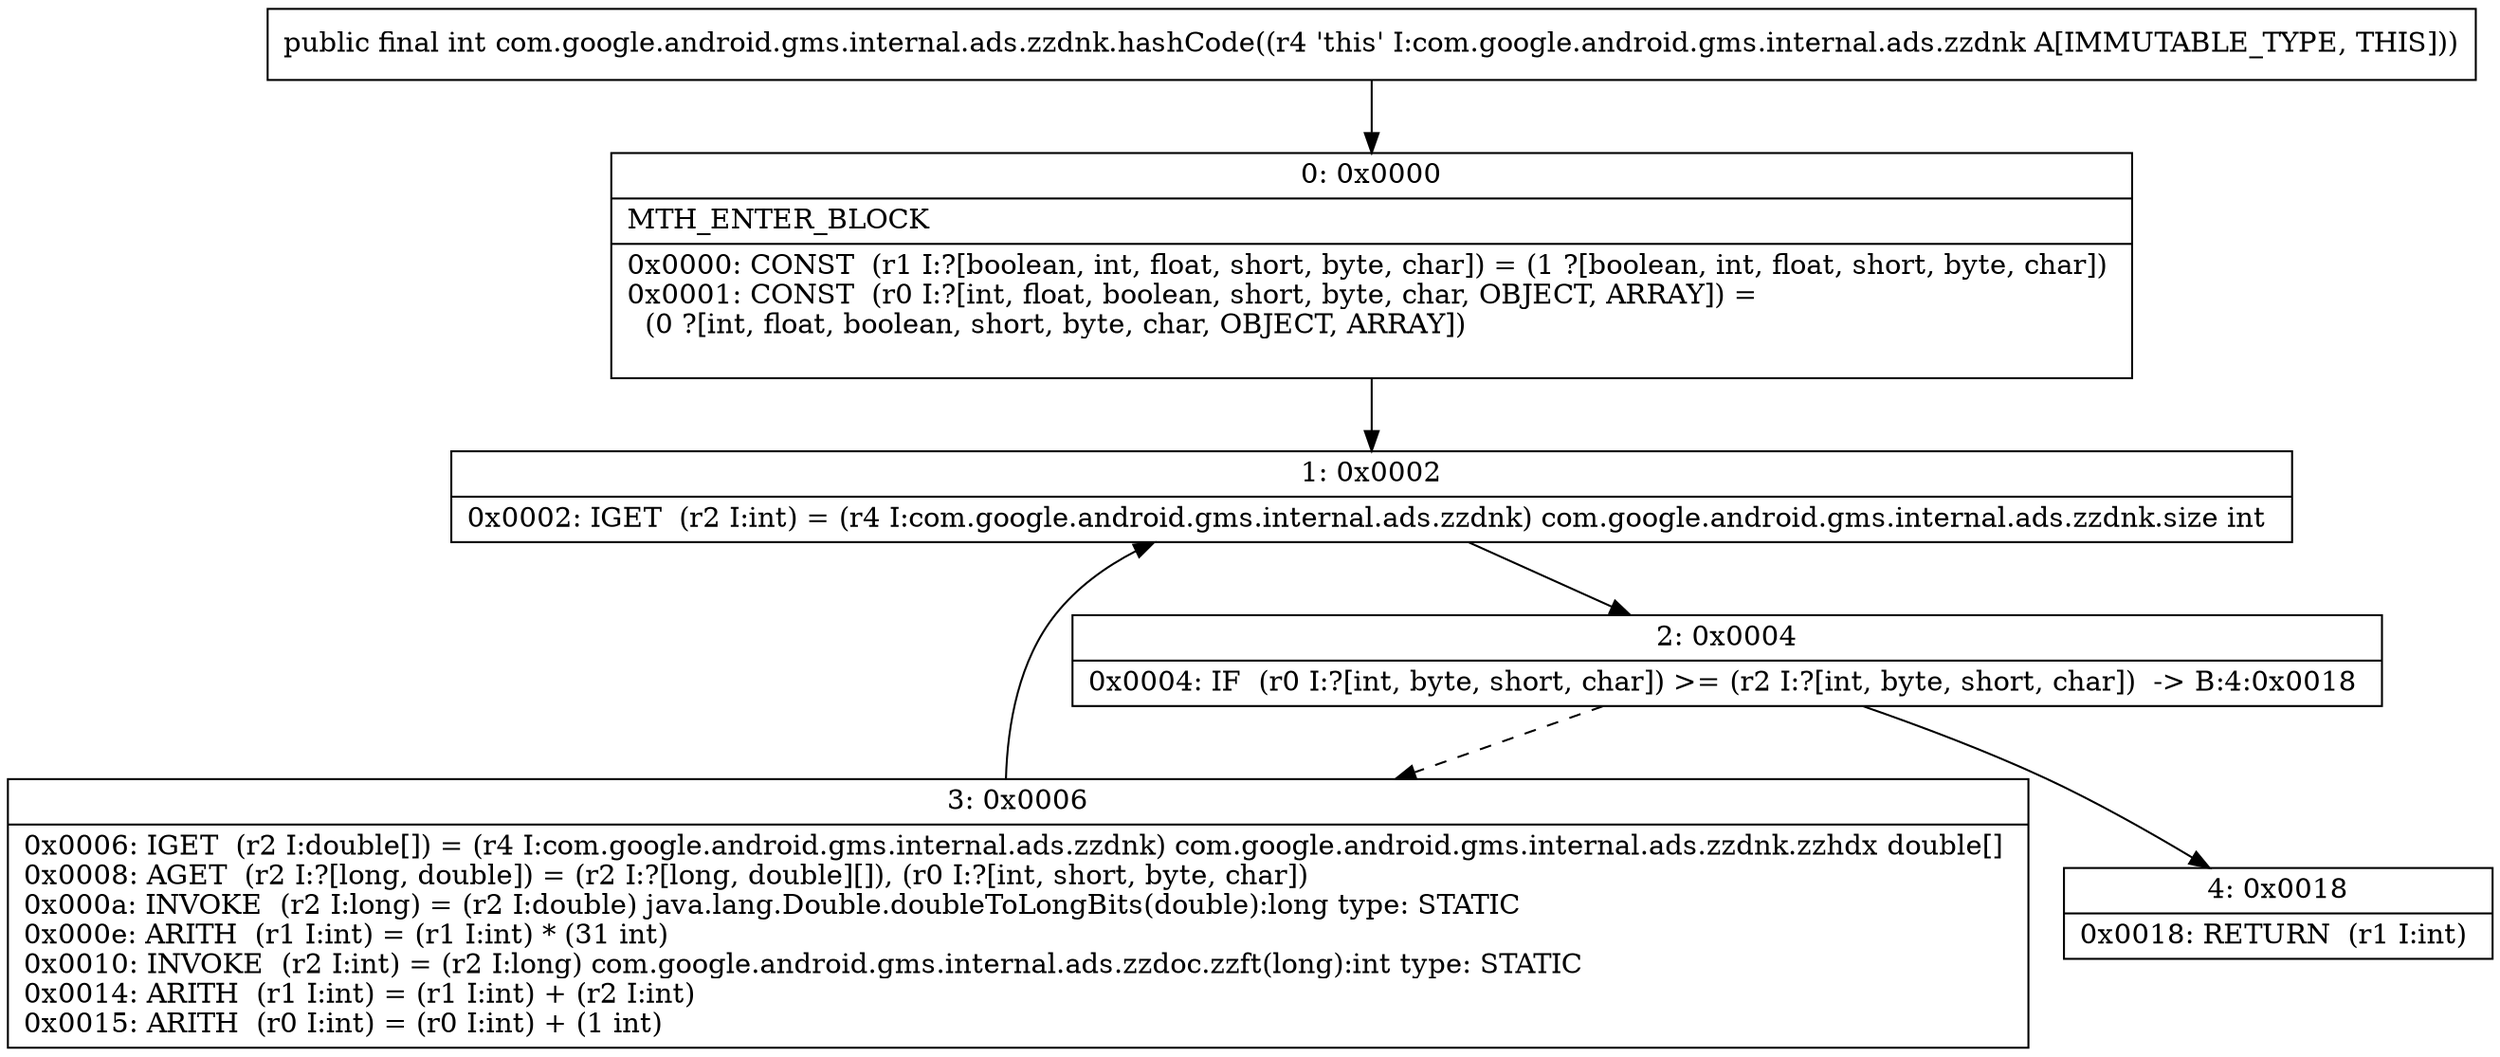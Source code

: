 digraph "CFG forcom.google.android.gms.internal.ads.zzdnk.hashCode()I" {
Node_0 [shape=record,label="{0\:\ 0x0000|MTH_ENTER_BLOCK\l|0x0000: CONST  (r1 I:?[boolean, int, float, short, byte, char]) = (1 ?[boolean, int, float, short, byte, char]) \l0x0001: CONST  (r0 I:?[int, float, boolean, short, byte, char, OBJECT, ARRAY]) = \l  (0 ?[int, float, boolean, short, byte, char, OBJECT, ARRAY])\l \l}"];
Node_1 [shape=record,label="{1\:\ 0x0002|0x0002: IGET  (r2 I:int) = (r4 I:com.google.android.gms.internal.ads.zzdnk) com.google.android.gms.internal.ads.zzdnk.size int \l}"];
Node_2 [shape=record,label="{2\:\ 0x0004|0x0004: IF  (r0 I:?[int, byte, short, char]) \>= (r2 I:?[int, byte, short, char])  \-\> B:4:0x0018 \l}"];
Node_3 [shape=record,label="{3\:\ 0x0006|0x0006: IGET  (r2 I:double[]) = (r4 I:com.google.android.gms.internal.ads.zzdnk) com.google.android.gms.internal.ads.zzdnk.zzhdx double[] \l0x0008: AGET  (r2 I:?[long, double]) = (r2 I:?[long, double][]), (r0 I:?[int, short, byte, char]) \l0x000a: INVOKE  (r2 I:long) = (r2 I:double) java.lang.Double.doubleToLongBits(double):long type: STATIC \l0x000e: ARITH  (r1 I:int) = (r1 I:int) * (31 int) \l0x0010: INVOKE  (r2 I:int) = (r2 I:long) com.google.android.gms.internal.ads.zzdoc.zzft(long):int type: STATIC \l0x0014: ARITH  (r1 I:int) = (r1 I:int) + (r2 I:int) \l0x0015: ARITH  (r0 I:int) = (r0 I:int) + (1 int) \l}"];
Node_4 [shape=record,label="{4\:\ 0x0018|0x0018: RETURN  (r1 I:int) \l}"];
MethodNode[shape=record,label="{public final int com.google.android.gms.internal.ads.zzdnk.hashCode((r4 'this' I:com.google.android.gms.internal.ads.zzdnk A[IMMUTABLE_TYPE, THIS])) }"];
MethodNode -> Node_0;
Node_0 -> Node_1;
Node_1 -> Node_2;
Node_2 -> Node_3[style=dashed];
Node_2 -> Node_4;
Node_3 -> Node_1;
}

